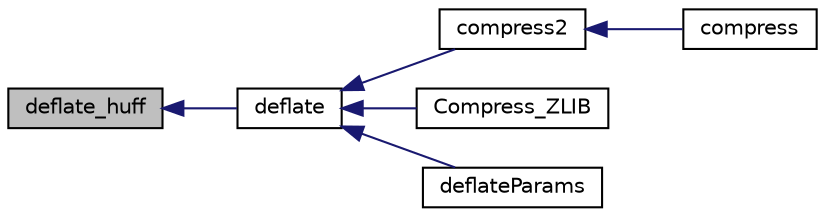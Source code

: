 digraph G
{
  edge [fontname="Helvetica",fontsize="10",labelfontname="Helvetica",labelfontsize="10"];
  node [fontname="Helvetica",fontsize="10",shape=record];
  rankdir="LR";
  Node1 [label="deflate_huff",height=0.2,width=0.4,color="black", fillcolor="grey75", style="filled" fontcolor="black"];
  Node1 -> Node2 [dir="back",color="midnightblue",fontsize="10",style="solid",fontname="Helvetica"];
  Node2 [label="deflate",height=0.2,width=0.4,color="black", fillcolor="white", style="filled",URL="$deflate_8c.html#aedba3a94d6e827d61b660443ae5b9f09"];
  Node2 -> Node3 [dir="back",color="midnightblue",fontsize="10",style="solid",fontname="Helvetica"];
  Node3 [label="compress2",height=0.2,width=0.4,color="black", fillcolor="white", style="filled",URL="$zlib_2compress_8c.html#aede7e438c033a969a1a40ba6b44f91f9"];
  Node3 -> Node4 [dir="back",color="midnightblue",fontsize="10",style="solid",fontname="Helvetica"];
  Node4 [label="compress",height=0.2,width=0.4,color="black", fillcolor="white", style="filled",URL="$zlib_2compress_8c.html#aef315743418d760a360e1be293d27cd1"];
  Node2 -> Node5 [dir="back",color="midnightblue",fontsize="10",style="solid",fontname="Helvetica"];
  Node5 [label="Compress_ZLIB",height=0.2,width=0.4,color="black", fillcolor="white", style="filled",URL="$_s_compression_8cpp.html#a76b9015cfca14abf02066adb598e39d0"];
  Node2 -> Node6 [dir="back",color="midnightblue",fontsize="10",style="solid",fontname="Helvetica"];
  Node6 [label="deflateParams",height=0.2,width=0.4,color="black", fillcolor="white", style="filled",URL="$deflate_8c.html#a6be3d26b7e317aa4db6c7870b1911d4d"];
}
